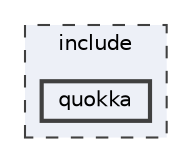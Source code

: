 digraph "include/quokka"
{
 // LATEX_PDF_SIZE
  bgcolor="transparent";
  edge [fontname=Helvetica,fontsize=10,labelfontname=Helvetica,labelfontsize=10];
  node [fontname=Helvetica,fontsize=10,shape=box,height=0.2,width=0.4];
  compound=true
  subgraph clusterdir_d44c64559bbebec7f509842c48db8b23 {
    graph [ bgcolor="#edf0f7", pencolor="grey25", label="include", fontname=Helvetica,fontsize=10 style="filled,dashed", URL="dir_d44c64559bbebec7f509842c48db8b23.html",tooltip=""]
  dir_98adfcdd6787381660bdc015da030649 [label="quokka", fillcolor="#edf0f7", color="grey25", style="filled,bold", URL="dir_98adfcdd6787381660bdc015da030649.html",tooltip=""];
  }
}
